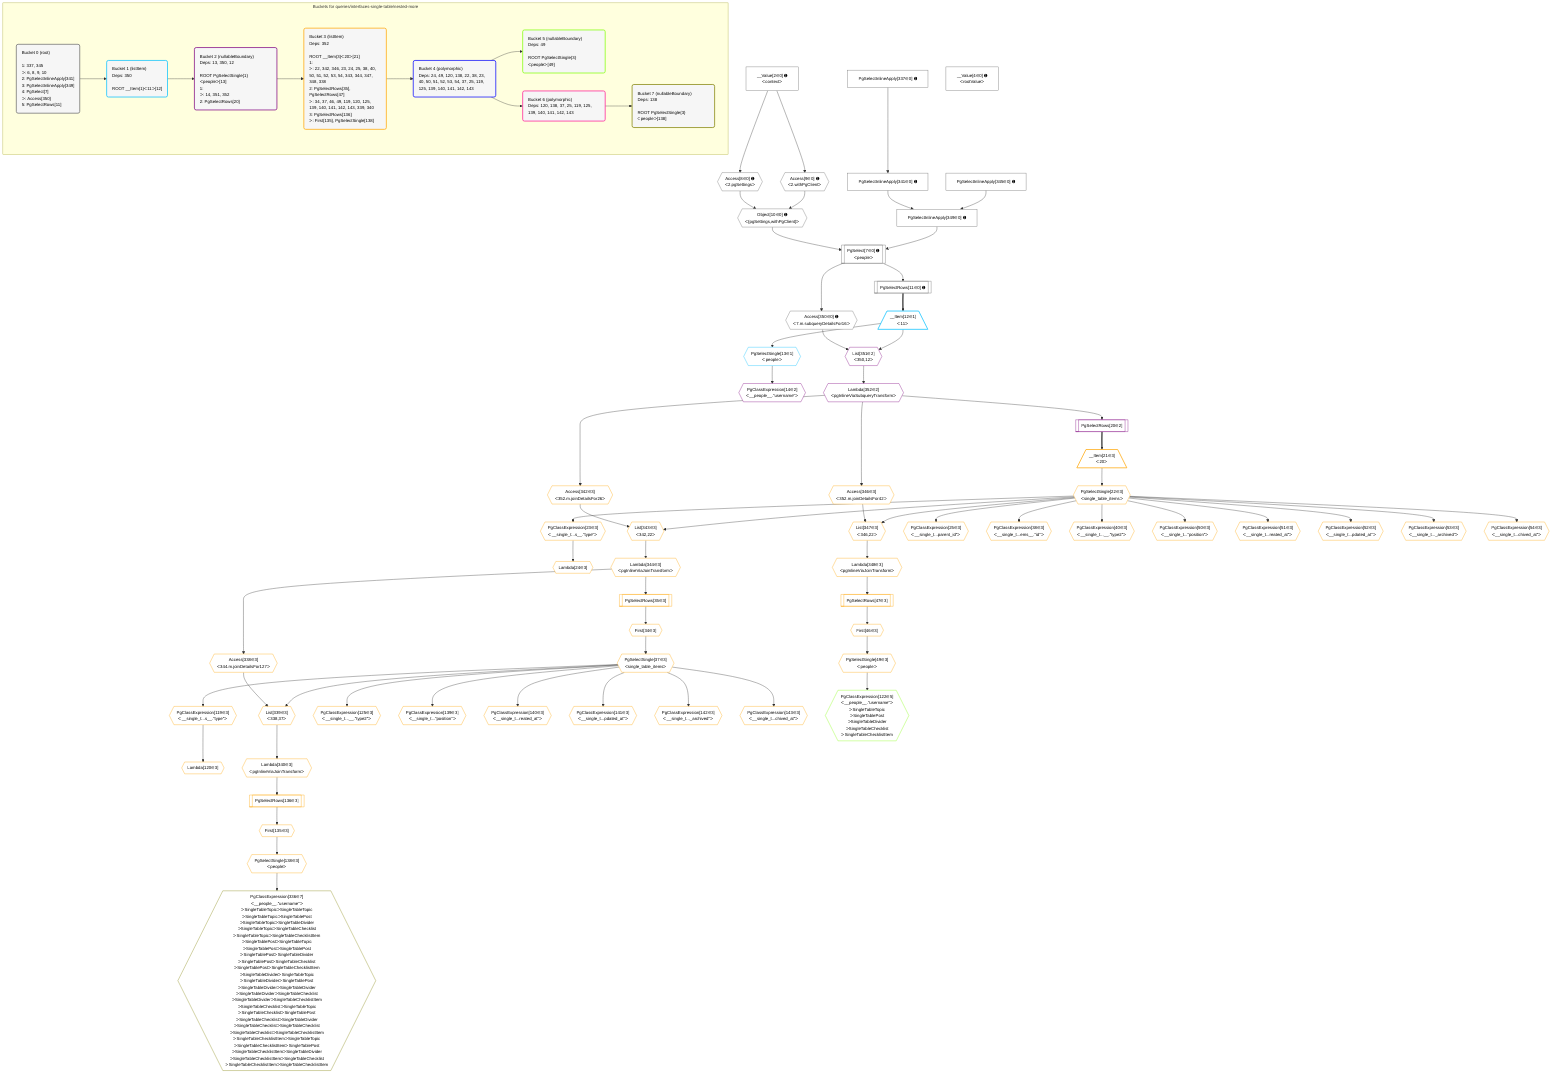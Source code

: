 %%{init: {'themeVariables': { 'fontSize': '12px'}}}%%
graph TD
    classDef path fill:#eee,stroke:#000,color:#000
    classDef plan fill:#fff,stroke-width:1px,color:#000
    classDef itemplan fill:#fff,stroke-width:2px,color:#000
    classDef unbatchedplan fill:#dff,stroke-width:1px,color:#000
    classDef sideeffectplan fill:#fcc,stroke-width:2px,color:#000
    classDef bucket fill:#f6f6f6,color:#000,stroke-width:2px,text-align:left

    subgraph "Buckets for queries/interfaces-single-table/nested-more"
    Bucket0("Bucket 0 (root)<br /><br />1: 337, 345<br />ᐳ: 6, 8, 9, 10<br />2: PgSelectInlineApply[341]<br />3: PgSelectInlineApply[349]<br />4: PgSelect[7]<br />ᐳ: Access[350]<br />5: PgSelectRows[11]"):::bucket
    Bucket1("Bucket 1 (listItem)<br />Deps: 350<br /><br />ROOT __Item{1}ᐸ11ᐳ[12]"):::bucket
    Bucket2("Bucket 2 (nullableBoundary)<br />Deps: 13, 350, 12<br /><br />ROOT PgSelectSingle{1}ᐸpeopleᐳ[13]<br />1: <br />ᐳ: 14, 351, 352<br />2: PgSelectRows[20]"):::bucket
    Bucket3("Bucket 3 (listItem)<br />Deps: 352<br /><br />ROOT __Item{3}ᐸ20ᐳ[21]<br />1: <br />ᐳ: 22, 342, 346, 23, 24, 25, 38, 40, 50, 51, 52, 53, 54, 343, 344, 347, 348, 338<br />2: PgSelectRows[35], PgSelectRows[47]<br />ᐳ: 34, 37, 46, 49, 119, 120, 125, 139, 140, 141, 142, 143, 339, 340<br />3: PgSelectRows[136]<br />ᐳ: First[135], PgSelectSingle[138]"):::bucket
    Bucket4("Bucket 4 (polymorphic)<br />Deps: 24, 49, 120, 138, 22, 38, 23, 40, 50, 51, 52, 53, 54, 37, 25, 119, 125, 139, 140, 141, 142, 143"):::bucket
    Bucket5("Bucket 5 (nullableBoundary)<br />Deps: 49<br /><br />ROOT PgSelectSingle{3}ᐸpeopleᐳ[49]"):::bucket
    Bucket6("Bucket 6 (polymorphic)<br />Deps: 120, 138, 37, 25, 119, 125, 139, 140, 141, 142, 143"):::bucket
    Bucket7("Bucket 7 (nullableBoundary)<br />Deps: 138<br /><br />ROOT PgSelectSingle{3}ᐸpeopleᐳ[138]"):::bucket
    end
    Bucket0 --> Bucket1
    Bucket1 --> Bucket2
    Bucket2 --> Bucket3
    Bucket3 --> Bucket4
    Bucket4 --> Bucket5 & Bucket6
    Bucket6 --> Bucket7

    %% plan dependencies
    PgSelectInlineApply349["PgSelectInlineApply[349∈0] ➊"]:::plan
    PgSelectInlineApply341["PgSelectInlineApply[341∈0] ➊"]:::plan
    PgSelectInlineApply345["PgSelectInlineApply[345∈0] ➊"]:::plan
    PgSelectInlineApply341 & PgSelectInlineApply345 --> PgSelectInlineApply349
    PgSelect7[["PgSelect[7∈0] ➊<br />ᐸpeopleᐳ"]]:::plan
    Object10{{"Object[10∈0] ➊<br />ᐸ{pgSettings,withPgClient}ᐳ"}}:::plan
    Object10 & PgSelectInlineApply349 --> PgSelect7
    Access8{{"Access[8∈0] ➊<br />ᐸ2.pgSettingsᐳ"}}:::plan
    Access9{{"Access[9∈0] ➊<br />ᐸ2.withPgClientᐳ"}}:::plan
    Access8 & Access9 --> Object10
    __Value2["__Value[2∈0] ➊<br />ᐸcontextᐳ"]:::plan
    __Value2 --> Access8
    __Value2 --> Access9
    PgSelectRows11[["PgSelectRows[11∈0] ➊"]]:::plan
    PgSelect7 --> PgSelectRows11
    PgSelectInlineApply337["PgSelectInlineApply[337∈0] ➊"]:::plan
    PgSelectInlineApply337 --> PgSelectInlineApply341
    Access350{{"Access[350∈0] ➊<br />ᐸ7.m.subqueryDetailsFor16ᐳ"}}:::plan
    PgSelect7 --> Access350
    __Value4["__Value[4∈0] ➊<br />ᐸrootValueᐳ"]:::plan
    __Item12[/"__Item[12∈1]<br />ᐸ11ᐳ"\]:::itemplan
    PgSelectRows11 ==> __Item12
    PgSelectSingle13{{"PgSelectSingle[13∈1]<br />ᐸpeopleᐳ"}}:::plan
    __Item12 --> PgSelectSingle13
    List351{{"List[351∈2]<br />ᐸ350,12ᐳ"}}:::plan
    Access350 & __Item12 --> List351
    PgClassExpression14{{"PgClassExpression[14∈2]<br />ᐸ__people__.”username”ᐳ"}}:::plan
    PgSelectSingle13 --> PgClassExpression14
    PgSelectRows20[["PgSelectRows[20∈2]"]]:::plan
    Lambda352{{"Lambda[352∈2]<br />ᐸpgInlineViaSubqueryTransformᐳ"}}:::plan
    Lambda352 --> PgSelectRows20
    List351 --> Lambda352
    List339{{"List[339∈3]<br />ᐸ338,37ᐳ"}}:::plan
    Access338{{"Access[338∈3]<br />ᐸ344.m.joinDetailsFor127ᐳ"}}:::plan
    PgSelectSingle37{{"PgSelectSingle[37∈3]<br />ᐸsingle_table_itemsᐳ"}}:::plan
    Access338 & PgSelectSingle37 --> List339
    List343{{"List[343∈3]<br />ᐸ342,22ᐳ"}}:::plan
    Access342{{"Access[342∈3]<br />ᐸ352.m.joinDetailsFor26ᐳ"}}:::plan
    PgSelectSingle22{{"PgSelectSingle[22∈3]<br />ᐸsingle_table_itemsᐳ"}}:::plan
    Access342 & PgSelectSingle22 --> List343
    List347{{"List[347∈3]<br />ᐸ346,22ᐳ"}}:::plan
    Access346{{"Access[346∈3]<br />ᐸ352.m.joinDetailsFor42ᐳ"}}:::plan
    Access346 & PgSelectSingle22 --> List347
    __Item21[/"__Item[21∈3]<br />ᐸ20ᐳ"\]:::itemplan
    PgSelectRows20 ==> __Item21
    __Item21 --> PgSelectSingle22
    PgClassExpression23{{"PgClassExpression[23∈3]<br />ᐸ__single_t...s__.”type”ᐳ"}}:::plan
    PgSelectSingle22 --> PgClassExpression23
    Lambda24{{"Lambda[24∈3]"}}:::plan
    PgClassExpression23 --> Lambda24
    PgClassExpression25{{"PgClassExpression[25∈3]<br />ᐸ__single_t...parent_id”ᐳ"}}:::plan
    PgSelectSingle22 --> PgClassExpression25
    First34{{"First[34∈3]"}}:::plan
    PgSelectRows35[["PgSelectRows[35∈3]"]]:::plan
    PgSelectRows35 --> First34
    Lambda344{{"Lambda[344∈3]<br />ᐸpgInlineViaJoinTransformᐳ"}}:::plan
    Lambda344 --> PgSelectRows35
    First34 --> PgSelectSingle37
    PgClassExpression38{{"PgClassExpression[38∈3]<br />ᐸ__single_t...ems__.”id”ᐳ"}}:::plan
    PgSelectSingle22 --> PgClassExpression38
    PgClassExpression40{{"PgClassExpression[40∈3]<br />ᐸ__single_t...__.”type2”ᐳ"}}:::plan
    PgSelectSingle22 --> PgClassExpression40
    First46{{"First[46∈3]"}}:::plan
    PgSelectRows47[["PgSelectRows[47∈3]"]]:::plan
    PgSelectRows47 --> First46
    Lambda348{{"Lambda[348∈3]<br />ᐸpgInlineViaJoinTransformᐳ"}}:::plan
    Lambda348 --> PgSelectRows47
    PgSelectSingle49{{"PgSelectSingle[49∈3]<br />ᐸpeopleᐳ"}}:::plan
    First46 --> PgSelectSingle49
    PgClassExpression50{{"PgClassExpression[50∈3]<br />ᐸ__single_t...”position”ᐳ"}}:::plan
    PgSelectSingle22 --> PgClassExpression50
    PgClassExpression51{{"PgClassExpression[51∈3]<br />ᐸ__single_t...reated_at”ᐳ"}}:::plan
    PgSelectSingle22 --> PgClassExpression51
    PgClassExpression52{{"PgClassExpression[52∈3]<br />ᐸ__single_t...pdated_at”ᐳ"}}:::plan
    PgSelectSingle22 --> PgClassExpression52
    PgClassExpression53{{"PgClassExpression[53∈3]<br />ᐸ__single_t..._archived”ᐳ"}}:::plan
    PgSelectSingle22 --> PgClassExpression53
    PgClassExpression54{{"PgClassExpression[54∈3]<br />ᐸ__single_t...chived_at”ᐳ"}}:::plan
    PgSelectSingle22 --> PgClassExpression54
    PgClassExpression119{{"PgClassExpression[119∈3]<br />ᐸ__single_t...s__.”type”ᐳ"}}:::plan
    PgSelectSingle37 --> PgClassExpression119
    Lambda120{{"Lambda[120∈3]"}}:::plan
    PgClassExpression119 --> Lambda120
    PgClassExpression125{{"PgClassExpression[125∈3]<br />ᐸ__single_t...__.”type2”ᐳ"}}:::plan
    PgSelectSingle37 --> PgClassExpression125
    First135{{"First[135∈3]"}}:::plan
    PgSelectRows136[["PgSelectRows[136∈3]"]]:::plan
    PgSelectRows136 --> First135
    Lambda340{{"Lambda[340∈3]<br />ᐸpgInlineViaJoinTransformᐳ"}}:::plan
    Lambda340 --> PgSelectRows136
    PgSelectSingle138{{"PgSelectSingle[138∈3]<br />ᐸpeopleᐳ"}}:::plan
    First135 --> PgSelectSingle138
    PgClassExpression139{{"PgClassExpression[139∈3]<br />ᐸ__single_t...”position”ᐳ"}}:::plan
    PgSelectSingle37 --> PgClassExpression139
    PgClassExpression140{{"PgClassExpression[140∈3]<br />ᐸ__single_t...reated_at”ᐳ"}}:::plan
    PgSelectSingle37 --> PgClassExpression140
    PgClassExpression141{{"PgClassExpression[141∈3]<br />ᐸ__single_t...pdated_at”ᐳ"}}:::plan
    PgSelectSingle37 --> PgClassExpression141
    PgClassExpression142{{"PgClassExpression[142∈3]<br />ᐸ__single_t..._archived”ᐳ"}}:::plan
    PgSelectSingle37 --> PgClassExpression142
    PgClassExpression143{{"PgClassExpression[143∈3]<br />ᐸ__single_t...chived_at”ᐳ"}}:::plan
    PgSelectSingle37 --> PgClassExpression143
    Lambda344 --> Access338
    List339 --> Lambda340
    Lambda352 --> Access342
    List343 --> Lambda344
    Lambda352 --> Access346
    List347 --> Lambda348
    PgClassExpression122{{"PgClassExpression[122∈5]<br />ᐸ__people__.”username”ᐳ<br />ᐳSingleTableTopic<br />ᐳSingleTablePost<br />ᐳSingleTableDivider<br />ᐳSingleTableChecklist<br />ᐳSingleTableChecklistItem"}}:::plan
    PgSelectSingle49 --> PgClassExpression122
    PgClassExpression336{{"PgClassExpression[336∈7]<br />ᐸ__people__.”username”ᐳ<br />ᐳSingleTableTopicᐳSingleTableTopic<br />ᐳSingleTableTopicᐳSingleTablePost<br />ᐳSingleTableTopicᐳSingleTableDivider<br />ᐳSingleTableTopicᐳSingleTableChecklist<br />ᐳSingleTableTopicᐳSingleTableChecklistItem<br />ᐳSingleTablePostᐳSingleTableTopic<br />ᐳSingleTablePostᐳSingleTablePost<br />ᐳSingleTablePostᐳSingleTableDivider<br />ᐳSingleTablePostᐳSingleTableChecklist<br />ᐳSingleTablePostᐳSingleTableChecklistItem<br />ᐳSingleTableDividerᐳSingleTableTopic<br />ᐳSingleTableDividerᐳSingleTablePost<br />ᐳSingleTableDividerᐳSingleTableDivider<br />ᐳSingleTableDividerᐳSingleTableChecklist<br />ᐳSingleTableDividerᐳSingleTableChecklistItem<br />ᐳSingleTableChecklistᐳSingleTableTopic<br />ᐳSingleTableChecklistᐳSingleTablePost<br />ᐳSingleTableChecklistᐳSingleTableDivider<br />ᐳSingleTableChecklistᐳSingleTableChecklist<br />ᐳSingleTableChecklistᐳSingleTableChecklistItem<br />ᐳSingleTableChecklistItemᐳSingleTableTopic<br />ᐳSingleTableChecklistItemᐳSingleTablePost<br />ᐳSingleTableChecklistItemᐳSingleTableDivider<br />ᐳSingleTableChecklistItemᐳSingleTableChecklist<br />ᐳSingleTableChecklistItemᐳSingleTableChecklistItem"}}:::plan
    PgSelectSingle138 --> PgClassExpression336

    %% define steps
    classDef bucket0 stroke:#696969
    class Bucket0,__Value2,__Value4,PgSelect7,Access8,Access9,Object10,PgSelectRows11,PgSelectInlineApply337,PgSelectInlineApply341,PgSelectInlineApply345,PgSelectInlineApply349,Access350 bucket0
    classDef bucket1 stroke:#00bfff
    class Bucket1,__Item12,PgSelectSingle13 bucket1
    classDef bucket2 stroke:#7f007f
    class Bucket2,PgClassExpression14,PgSelectRows20,List351,Lambda352 bucket2
    classDef bucket3 stroke:#ffa500
    class Bucket3,__Item21,PgSelectSingle22,PgClassExpression23,Lambda24,PgClassExpression25,First34,PgSelectRows35,PgSelectSingle37,PgClassExpression38,PgClassExpression40,First46,PgSelectRows47,PgSelectSingle49,PgClassExpression50,PgClassExpression51,PgClassExpression52,PgClassExpression53,PgClassExpression54,PgClassExpression119,Lambda120,PgClassExpression125,First135,PgSelectRows136,PgSelectSingle138,PgClassExpression139,PgClassExpression140,PgClassExpression141,PgClassExpression142,PgClassExpression143,Access338,List339,Lambda340,Access342,List343,Lambda344,Access346,List347,Lambda348 bucket3
    classDef bucket4 stroke:#0000ff
    class Bucket4 bucket4
    classDef bucket5 stroke:#7fff00
    class Bucket5,PgClassExpression122 bucket5
    classDef bucket6 stroke:#ff1493
    class Bucket6 bucket6
    classDef bucket7 stroke:#808000
    class Bucket7,PgClassExpression336 bucket7